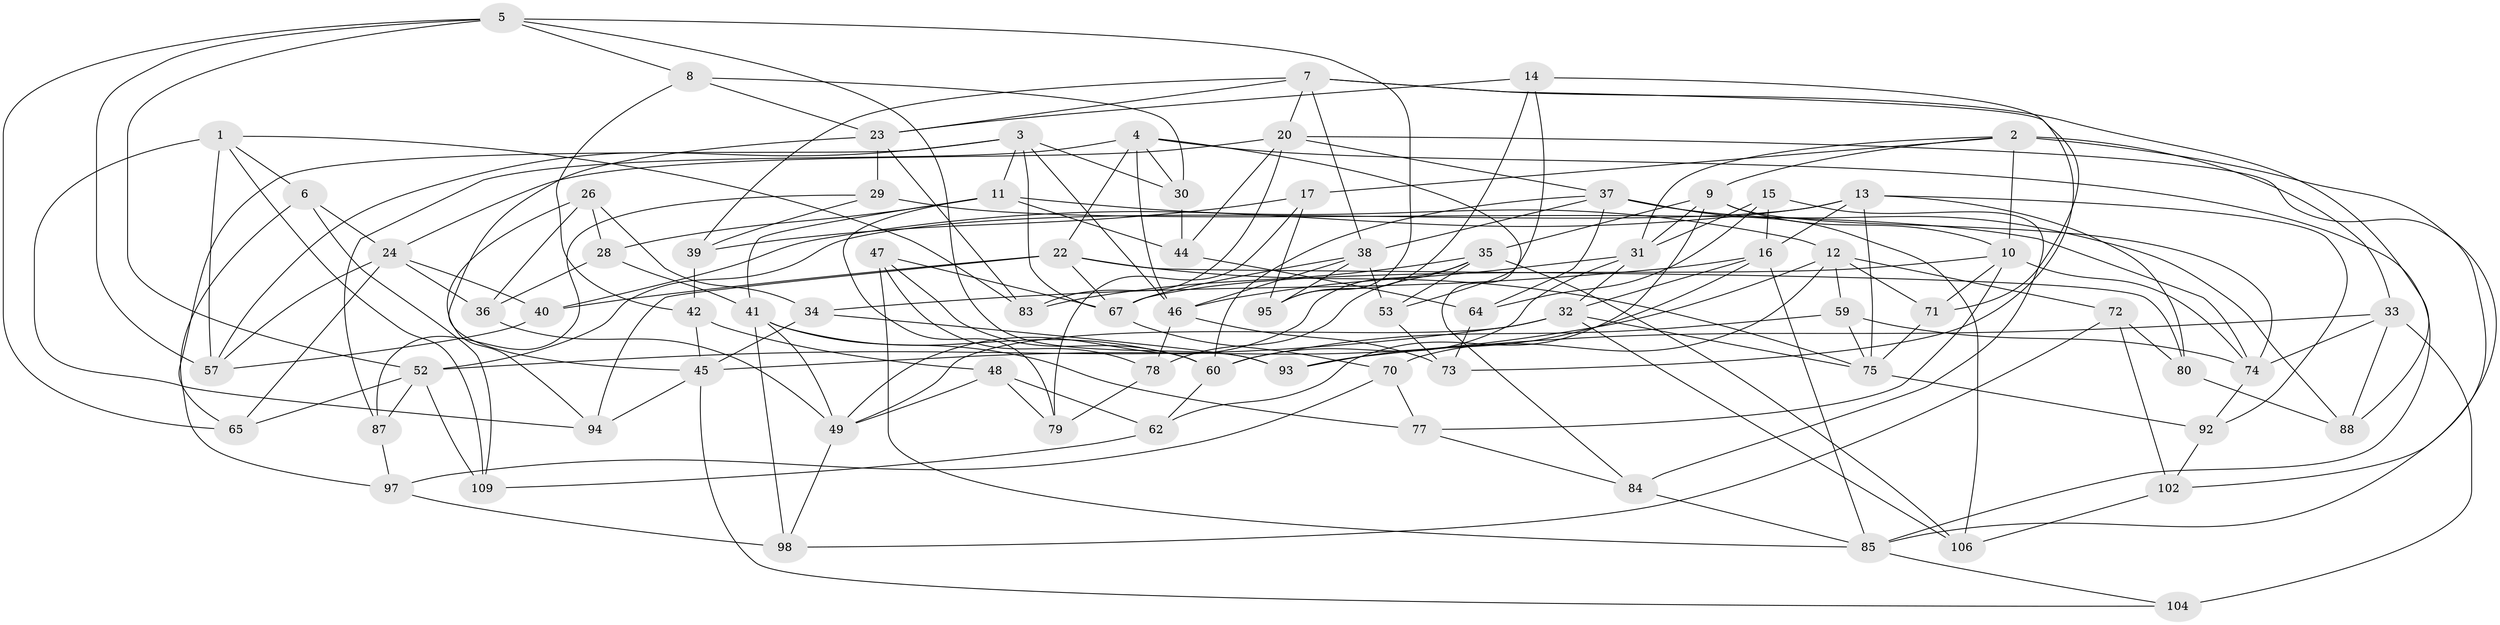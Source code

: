 // Generated by graph-tools (version 1.1) at 2025/24/03/03/25 07:24:28]
// undirected, 77 vertices, 185 edges
graph export_dot {
graph [start="1"]
  node [color=gray90,style=filled];
  1 [super="+27"];
  2 [super="+55"];
  3 [super="+25"];
  4 [super="+100"];
  5 [super="+69"];
  6;
  7 [super="+110"];
  8;
  9 [super="+89"];
  10 [super="+86"];
  11 [super="+19"];
  12 [super="+21"];
  13 [super="+68"];
  14;
  15;
  16 [super="+18"];
  17;
  20 [super="+61"];
  22 [super="+50"];
  23 [super="+107"];
  24 [super="+56"];
  26;
  28;
  29;
  30;
  31 [super="+76"];
  32 [super="+63"];
  33 [super="+58"];
  34;
  35 [super="+54"];
  36;
  37 [super="+43"];
  38 [super="+91"];
  39;
  40;
  41 [super="+105"];
  42;
  44;
  45 [super="+66"];
  46 [super="+81"];
  47;
  48;
  49 [super="+51"];
  52 [super="+101"];
  53;
  57 [super="+96"];
  59;
  60 [super="+99"];
  62;
  64;
  65;
  67 [super="+82"];
  70;
  71;
  72;
  73;
  74 [super="+90"];
  75 [super="+108"];
  77;
  78;
  79;
  80;
  83;
  84;
  85 [super="+103"];
  87;
  88;
  92;
  93;
  94;
  95;
  97;
  98;
  102;
  104;
  106;
  109;
  1 -- 57 [weight=2];
  1 -- 94;
  1 -- 109;
  1 -- 83;
  1 -- 6;
  2 -- 31;
  2 -- 102;
  2 -- 17;
  2 -- 9;
  2 -- 10;
  2 -- 33;
  3 -- 30;
  3 -- 11;
  3 -- 65;
  3 -- 57;
  3 -- 46;
  3 -- 67;
  4 -- 84;
  4 -- 30;
  4 -- 46;
  4 -- 87;
  4 -- 22;
  4 -- 85;
  5 -- 8;
  5 -- 65;
  5 -- 93;
  5 -- 95;
  5 -- 57;
  5 -- 52;
  6 -- 24;
  6 -- 109;
  6 -- 97;
  7 -- 39;
  7 -- 88;
  7 -- 38;
  7 -- 73;
  7 -- 23;
  7 -- 20;
  8 -- 23;
  8 -- 42;
  8 -- 30;
  9 -- 62;
  9 -- 74;
  9 -- 35;
  9 -- 10;
  9 -- 31;
  10 -- 71;
  10 -- 67;
  10 -- 77;
  10 -- 74;
  11 -- 12;
  11 -- 28;
  11 -- 41;
  11 -- 44;
  11 -- 79;
  12 -- 71;
  12 -- 45;
  12 -- 72;
  12 -- 59;
  12 -- 70;
  13 -- 40;
  13 -- 80;
  13 -- 92;
  13 -- 16;
  13 -- 75;
  13 -- 52;
  14 -- 95;
  14 -- 71;
  14 -- 53;
  14 -- 23;
  15 -- 84;
  15 -- 64;
  15 -- 16;
  15 -- 31;
  16 -- 34;
  16 -- 85;
  16 -- 93;
  16 -- 32;
  17 -- 39;
  17 -- 95;
  17 -- 79;
  20 -- 37;
  20 -- 83;
  20 -- 24;
  20 -- 85;
  20 -- 44;
  22 -- 94;
  22 -- 67;
  22 -- 40;
  22 -- 80;
  22 -- 75;
  23 -- 83;
  23 -- 29;
  23 -- 45;
  24 -- 65;
  24 -- 36;
  24 -- 57;
  24 -- 40;
  26 -- 28;
  26 -- 34;
  26 -- 36;
  26 -- 94;
  28 -- 36;
  28 -- 41;
  29 -- 87;
  29 -- 39;
  29 -- 74;
  30 -- 44;
  31 -- 60;
  31 -- 32;
  31 -- 46;
  32 -- 52;
  32 -- 75;
  32 -- 49;
  32 -- 106;
  33 -- 93;
  33 -- 88;
  33 -- 104 [weight=2];
  33 -- 74;
  34 -- 93;
  34 -- 45;
  35 -- 83;
  35 -- 78;
  35 -- 49;
  35 -- 106;
  35 -- 53;
  36 -- 49;
  37 -- 60;
  37 -- 106;
  37 -- 88;
  37 -- 64;
  37 -- 38;
  38 -- 53;
  38 -- 46;
  38 -- 95;
  38 -- 67;
  39 -- 42;
  40 -- 57;
  41 -- 98;
  41 -- 77;
  41 -- 60;
  41 -- 49;
  42 -- 45;
  42 -- 48;
  44 -- 64;
  45 -- 104;
  45 -- 94;
  46 -- 73;
  46 -- 78;
  47 -- 78;
  47 -- 60;
  47 -- 67;
  47 -- 85;
  48 -- 79;
  48 -- 62;
  48 -- 49;
  49 -- 98;
  52 -- 109;
  52 -- 87;
  52 -- 65;
  53 -- 73;
  59 -- 60;
  59 -- 75;
  59 -- 74;
  60 -- 62;
  62 -- 109;
  64 -- 73;
  67 -- 70;
  70 -- 77;
  70 -- 97;
  71 -- 75;
  72 -- 80;
  72 -- 102;
  72 -- 98;
  74 -- 92;
  75 -- 92;
  77 -- 84;
  78 -- 79;
  80 -- 88;
  84 -- 85;
  85 -- 104;
  87 -- 97;
  92 -- 102;
  97 -- 98;
  102 -- 106;
}
